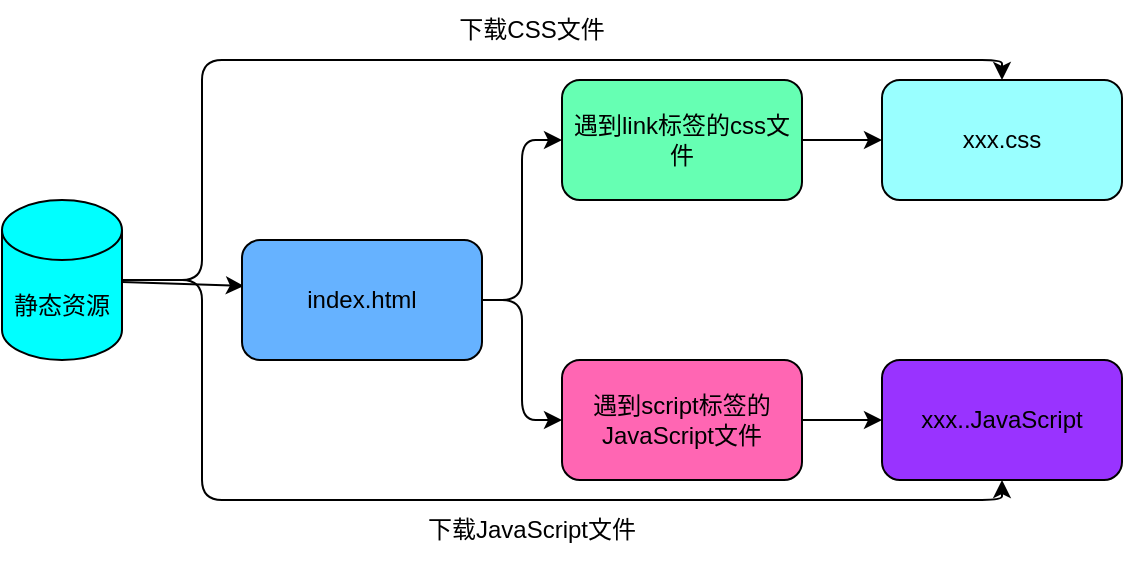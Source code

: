 <mxfile>
    <diagram id="vqEm4v7x5QPbh_os1ymv" name="浏览器解析原理">
        <mxGraphModel dx="838" dy="1600" grid="1" gridSize="10" guides="1" tooltips="1" connect="1" arrows="1" fold="1" page="1" pageScale="1" pageWidth="827" pageHeight="1169" math="0" shadow="0">
            <root>
                <mxCell id="0"/>
                <mxCell id="1" parent="0"/>
                <mxCell id="9" style="edgeStyle=none;html=1;entryX=0.008;entryY=0.383;entryDx=0;entryDy=0;entryPerimeter=0;" parent="1" source="2" target="3" edge="1">
                    <mxGeometry relative="1" as="geometry"/>
                </mxCell>
                <mxCell id="14" style="edgeStyle=orthogonalEdgeStyle;html=1;entryX=0.5;entryY=0;entryDx=0;entryDy=0;" parent="1" source="2" target="6" edge="1">
                    <mxGeometry relative="1" as="geometry">
                        <Array as="points">
                            <mxPoint x="100" y="200"/>
                            <mxPoint x="100" y="90"/>
                            <mxPoint x="500" y="90"/>
                        </Array>
                    </mxGeometry>
                </mxCell>
                <mxCell id="15" style="edgeStyle=orthogonalEdgeStyle;html=1;entryX=0.5;entryY=1;entryDx=0;entryDy=0;" parent="1" source="2" target="7" edge="1">
                    <mxGeometry relative="1" as="geometry">
                        <Array as="points">
                            <mxPoint x="100" y="200"/>
                            <mxPoint x="100" y="310"/>
                            <mxPoint x="500" y="310"/>
                        </Array>
                    </mxGeometry>
                </mxCell>
                <mxCell id="2" value="静态资源" style="shape=cylinder3;whiteSpace=wrap;html=1;boundedLbl=1;backgroundOutline=1;size=15;fillColor=#00FFFF;" parent="1" vertex="1">
                    <mxGeometry y="160" width="60" height="80" as="geometry"/>
                </mxCell>
                <mxCell id="10" style="edgeStyle=orthogonalEdgeStyle;html=1;entryX=0;entryY=0.5;entryDx=0;entryDy=0;" parent="1" source="3" target="4" edge="1">
                    <mxGeometry relative="1" as="geometry"/>
                </mxCell>
                <mxCell id="11" style="edgeStyle=orthogonalEdgeStyle;html=1;" parent="1" source="3" target="5" edge="1">
                    <mxGeometry relative="1" as="geometry"/>
                </mxCell>
                <mxCell id="3" value="index.html" style="rounded=1;whiteSpace=wrap;html=1;fillColor=#66B2FF;" parent="1" vertex="1">
                    <mxGeometry x="120" y="180" width="120" height="60" as="geometry"/>
                </mxCell>
                <mxCell id="12" style="edgeStyle=orthogonalEdgeStyle;html=1;" parent="1" source="4" target="6" edge="1">
                    <mxGeometry relative="1" as="geometry"/>
                </mxCell>
                <mxCell id="4" value="遇到link标签的css文件" style="rounded=1;whiteSpace=wrap;html=1;fillColor=#66FFB3;" parent="1" vertex="1">
                    <mxGeometry x="280" y="100" width="120" height="60" as="geometry"/>
                </mxCell>
                <mxCell id="13" style="edgeStyle=orthogonalEdgeStyle;html=1;" parent="1" source="5" target="7" edge="1">
                    <mxGeometry relative="1" as="geometry"/>
                </mxCell>
                <mxCell id="5" value="遇到script标签的JavaScript文件" style="rounded=1;whiteSpace=wrap;html=1;fillColor=#FF66B3;" parent="1" vertex="1">
                    <mxGeometry x="280" y="240" width="120" height="60" as="geometry"/>
                </mxCell>
                <mxCell id="6" value="xxx.css" style="rounded=1;whiteSpace=wrap;html=1;fillColor=#99FFFF;" parent="1" vertex="1">
                    <mxGeometry x="440" y="100" width="120" height="60" as="geometry"/>
                </mxCell>
                <mxCell id="7" value="xxx..JavaScript" style="rounded=1;whiteSpace=wrap;html=1;fillColor=#9933FF;" parent="1" vertex="1">
                    <mxGeometry x="440" y="240" width="120" height="60" as="geometry"/>
                </mxCell>
                <mxCell id="16" value="下载CSS文件" style="text;html=1;strokeColor=none;fillColor=none;align=center;verticalAlign=middle;whiteSpace=wrap;rounded=0;" parent="1" vertex="1">
                    <mxGeometry x="210" y="60" width="110" height="30" as="geometry"/>
                </mxCell>
                <mxCell id="17" value="下载JavaScript文件" style="text;html=1;strokeColor=none;fillColor=none;align=center;verticalAlign=middle;whiteSpace=wrap;rounded=0;" parent="1" vertex="1">
                    <mxGeometry x="210" y="310" width="110" height="30" as="geometry"/>
                </mxCell>
            </root>
        </mxGraphModel>
    </diagram>
    <diagram id="0IlBoh86S6hbgoQD5Xol" name="浏览器渲染过程">
        <mxGraphModel dx="838" dy="1088" grid="1" gridSize="10" guides="1" tooltips="1" connect="1" arrows="1" fold="1" page="1" pageScale="1" pageWidth="827" pageHeight="1169" math="0" shadow="0">
            <root>
                <mxCell id="SoULhi506hH-IWBF_FsR-0"/>
                <mxCell id="SoULhi506hH-IWBF_FsR-1" parent="SoULhi506hH-IWBF_FsR-0"/>
                <mxCell id="M1qiXasbwMCW-H-PeNPa-0" value="" style="edgeStyle=none;html=1;" edge="1" source="M1qiXasbwMCW-H-PeNPa-1" target="M1qiXasbwMCW-H-PeNPa-5" parent="SoULhi506hH-IWBF_FsR-1">
                    <mxGeometry relative="1" as="geometry"/>
                </mxCell>
                <mxCell id="M1qiXasbwMCW-H-PeNPa-1" value="HTML" style="shape=document;whiteSpace=wrap;html=1;boundedLbl=1;fillColor=#FF9933;" vertex="1" parent="SoULhi506hH-IWBF_FsR-1">
                    <mxGeometry x="240" y="710" width="120" height="80" as="geometry"/>
                </mxCell>
                <mxCell id="M1qiXasbwMCW-H-PeNPa-2" value="" style="edgeStyle=none;html=1;" edge="1" source="M1qiXasbwMCW-H-PeNPa-3" target="M1qiXasbwMCW-H-PeNPa-7" parent="SoULhi506hH-IWBF_FsR-1">
                    <mxGeometry relative="1" as="geometry"/>
                </mxCell>
                <mxCell id="M1qiXasbwMCW-H-PeNPa-3" value="Style&lt;br&gt;Sheets" style="shape=document;whiteSpace=wrap;html=1;boundedLbl=1;fillColor=#33FF33;" vertex="1" parent="SoULhi506hH-IWBF_FsR-1">
                    <mxGeometry x="240" y="910" width="120" height="80" as="geometry"/>
                </mxCell>
                <mxCell id="M1qiXasbwMCW-H-PeNPa-4" style="edgeStyle=none;html=1;entryX=0;entryY=0.5;entryDx=0;entryDy=0;" edge="1" source="M1qiXasbwMCW-H-PeNPa-5" target="M1qiXasbwMCW-H-PeNPa-9" parent="SoULhi506hH-IWBF_FsR-1">
                    <mxGeometry relative="1" as="geometry"/>
                </mxCell>
                <mxCell id="M1qiXasbwMCW-H-PeNPa-5" value="HTML&lt;br&gt;Parser" style="rounded=1;whiteSpace=wrap;html=1;fillColor=#33FFFF;" vertex="1" parent="SoULhi506hH-IWBF_FsR-1">
                    <mxGeometry x="440" y="710" width="120" height="60" as="geometry"/>
                </mxCell>
                <mxCell id="M1qiXasbwMCW-H-PeNPa-6" style="edgeStyle=none;html=1;" edge="1" source="M1qiXasbwMCW-H-PeNPa-7" target="M1qiXasbwMCW-H-PeNPa-13" parent="SoULhi506hH-IWBF_FsR-1">
                    <mxGeometry relative="1" as="geometry"/>
                </mxCell>
                <mxCell id="M1qiXasbwMCW-H-PeNPa-7" value="CSS&lt;br&gt;Parser" style="rounded=1;whiteSpace=wrap;html=1;fillColor=#FF33FF;" vertex="1" parent="SoULhi506hH-IWBF_FsR-1">
                    <mxGeometry x="440" y="910" width="120" height="60" as="geometry"/>
                </mxCell>
                <mxCell id="M1qiXasbwMCW-H-PeNPa-8" style="edgeStyle=none;html=1;entryX=0.5;entryY=0;entryDx=0;entryDy=0;" edge="1" source="M1qiXasbwMCW-H-PeNPa-9" target="M1qiXasbwMCW-H-PeNPa-11" parent="SoULhi506hH-IWBF_FsR-1">
                    <mxGeometry relative="1" as="geometry"/>
                </mxCell>
                <mxCell id="M1qiXasbwMCW-H-PeNPa-9" value="DOM&lt;br&gt;Tree" style="shape=parallelogram;perimeter=parallelogramPerimeter;whiteSpace=wrap;html=1;fixedSize=1;fillColor=#FF3399;" vertex="1" parent="SoULhi506hH-IWBF_FsR-1">
                    <mxGeometry x="640" y="710" width="120" height="60" as="geometry"/>
                </mxCell>
                <mxCell id="M1qiXasbwMCW-H-PeNPa-10" value="" style="edgeStyle=none;html=1;" edge="1" source="M1qiXasbwMCW-H-PeNPa-11" target="M1qiXasbwMCW-H-PeNPa-15" parent="SoULhi506hH-IWBF_FsR-1">
                    <mxGeometry relative="1" as="geometry"/>
                </mxCell>
                <mxCell id="M1qiXasbwMCW-H-PeNPa-11" value="Attachment" style="rounded=0;whiteSpace=wrap;html=1;fillColor=#33FFFF;" vertex="1" parent="SoULhi506hH-IWBF_FsR-1">
                    <mxGeometry x="640" y="810" width="120" height="60" as="geometry"/>
                </mxCell>
                <mxCell id="M1qiXasbwMCW-H-PeNPa-12" value="" style="edgeStyle=none;html=1;" edge="1" source="M1qiXasbwMCW-H-PeNPa-13" target="M1qiXasbwMCW-H-PeNPa-11" parent="SoULhi506hH-IWBF_FsR-1">
                    <mxGeometry relative="1" as="geometry"/>
                </mxCell>
                <mxCell id="M1qiXasbwMCW-H-PeNPa-13" value="Style&lt;br&gt;Rules" style="shape=parallelogram;perimeter=parallelogramPerimeter;whiteSpace=wrap;html=1;fixedSize=1;fillColor=#FF99CC;" vertex="1" parent="SoULhi506hH-IWBF_FsR-1">
                    <mxGeometry x="640" y="910" width="120" height="60" as="geometry"/>
                </mxCell>
                <mxCell id="M1qiXasbwMCW-H-PeNPa-14" value="" style="edgeStyle=none;html=1;" edge="1" source="M1qiXasbwMCW-H-PeNPa-15" target="M1qiXasbwMCW-H-PeNPa-19" parent="SoULhi506hH-IWBF_FsR-1">
                    <mxGeometry relative="1" as="geometry"/>
                </mxCell>
                <mxCell id="M1qiXasbwMCW-H-PeNPa-15" value="Render&lt;br&gt;Tree" style="shape=parallelogram;perimeter=parallelogramPerimeter;whiteSpace=wrap;html=1;fixedSize=1;fillColor=#99FF99;" vertex="1" parent="SoULhi506hH-IWBF_FsR-1">
                    <mxGeometry x="840" y="810" width="120" height="60" as="geometry"/>
                </mxCell>
                <mxCell id="M1qiXasbwMCW-H-PeNPa-16" value="" style="edgeStyle=none;html=1;" edge="1" source="M1qiXasbwMCW-H-PeNPa-17" target="M1qiXasbwMCW-H-PeNPa-15" parent="SoULhi506hH-IWBF_FsR-1">
                    <mxGeometry relative="1" as="geometry"/>
                </mxCell>
                <mxCell id="M1qiXasbwMCW-H-PeNPa-17" value="Layout" style="rounded=1;whiteSpace=wrap;html=1;fillColor=#6600CC;" vertex="1" parent="SoULhi506hH-IWBF_FsR-1">
                    <mxGeometry x="840" y="710" width="120" height="60" as="geometry"/>
                </mxCell>
                <mxCell id="M1qiXasbwMCW-H-PeNPa-18" value="" style="edgeStyle=none;html=1;" edge="1" source="M1qiXasbwMCW-H-PeNPa-19" target="M1qiXasbwMCW-H-PeNPa-20" parent="SoULhi506hH-IWBF_FsR-1">
                    <mxGeometry relative="1" as="geometry"/>
                </mxCell>
                <mxCell id="M1qiXasbwMCW-H-PeNPa-19" value="Painting" style="rounded=1;whiteSpace=wrap;html=1;fillColor=#CC0066;" vertex="1" parent="SoULhi506hH-IWBF_FsR-1">
                    <mxGeometry x="1040" y="810" width="120" height="60" as="geometry"/>
                </mxCell>
                <mxCell id="M1qiXasbwMCW-H-PeNPa-20" value="Display" style="shape=dataStorage;whiteSpace=wrap;html=1;fixedSize=1;fillColor=#80FF00;" vertex="1" parent="SoULhi506hH-IWBF_FsR-1">
                    <mxGeometry x="1240" y="790" width="100" height="80" as="geometry"/>
                </mxCell>
                <mxCell id="M1qiXasbwMCW-H-PeNPa-21" value="" style="edgeStyle=none;html=1;" edge="1" source="M1qiXasbwMCW-H-PeNPa-22" target="M1qiXasbwMCW-H-PeNPa-9" parent="SoULhi506hH-IWBF_FsR-1">
                    <mxGeometry relative="1" as="geometry"/>
                </mxCell>
                <mxCell id="M1qiXasbwMCW-H-PeNPa-22" value="DOM" style="triangle;whiteSpace=wrap;html=1;rotation=90;fillColor=#000099;" vertex="1" parent="SoULhi506hH-IWBF_FsR-1">
                    <mxGeometry x="670" y="560" width="60" height="80" as="geometry"/>
                </mxCell>
            </root>
        </mxGraphModel>
    </diagram>
    <diagram id="nbbVn_8gWar9ZcjQoiWi" name="浏览器内核和js引擎的关系">
        <mxGraphModel dx="419" dy="544" grid="1" gridSize="10" guides="1" tooltips="1" connect="1" arrows="1" fold="1" page="1" pageScale="1" pageWidth="827" pageHeight="1169" math="0" shadow="0">
            <root>
                <mxCell id="wnVRQMdx04JvqNz7qIqn-0"/>
                <mxCell id="wnVRQMdx04JvqNz7qIqn-1" parent="wnVRQMdx04JvqNz7qIqn-0"/>
                <mxCell id="wnVRQMdx04JvqNz7qIqn-12" style="edgeStyle=orthogonalEdgeStyle;html=1;" edge="1" parent="wnVRQMdx04JvqNz7qIqn-1" source="wnVRQMdx04JvqNz7qIqn-8" target="wnVRQMdx04JvqNz7qIqn-9">
                    <mxGeometry relative="1" as="geometry"/>
                </mxCell>
                <mxCell id="wnVRQMdx04JvqNz7qIqn-13" style="edgeStyle=orthogonalEdgeStyle;html=1;entryX=0.5;entryY=0;entryDx=0;entryDy=0;" edge="1" parent="wnVRQMdx04JvqNz7qIqn-1" source="wnVRQMdx04JvqNz7qIqn-8" target="wnVRQMdx04JvqNz7qIqn-10">
                    <mxGeometry relative="1" as="geometry"/>
                </mxCell>
                <mxCell id="wnVRQMdx04JvqNz7qIqn-8" value="WebKit" style="rounded=1;whiteSpace=wrap;html=1;fillColor=#80FF00;" vertex="1" parent="wnVRQMdx04JvqNz7qIqn-1">
                    <mxGeometry x="160" y="140" width="120" height="60" as="geometry"/>
                </mxCell>
                <mxCell id="wnVRQMdx04JvqNz7qIqn-9" value="WebCore" style="rounded=1;whiteSpace=wrap;html=1;fillColor=#33FFFF;" vertex="1" parent="wnVRQMdx04JvqNz7qIqn-1">
                    <mxGeometry x="40" y="280" width="120" height="60" as="geometry"/>
                </mxCell>
                <mxCell id="wnVRQMdx04JvqNz7qIqn-10" value="JavaScriptCore&lt;br&gt;（JSCore）" style="rounded=1;whiteSpace=wrap;html=1;fillColor=#FF9933;" vertex="1" parent="wnVRQMdx04JvqNz7qIqn-1">
                    <mxGeometry x="280" y="280" width="120" height="60" as="geometry"/>
                </mxCell>
            </root>
        </mxGraphModel>
    </diagram>
</mxfile>